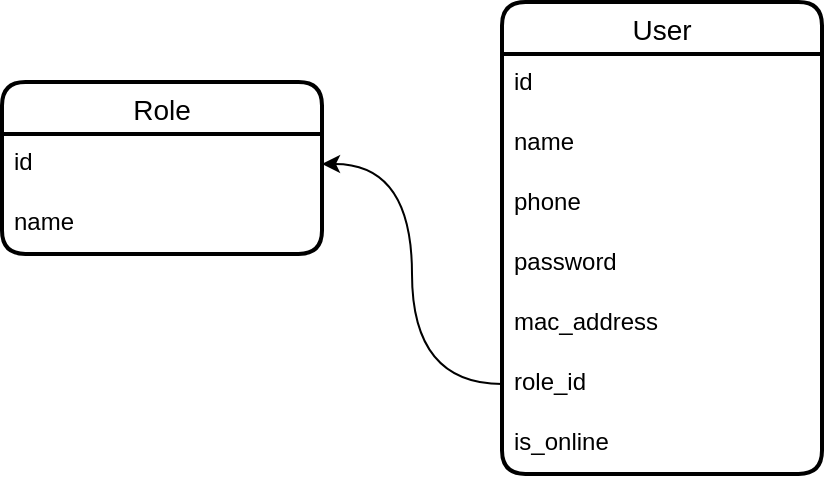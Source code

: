 <mxfile version="22.1.16" type="github">
  <diagram name="Страница — 1" id="ncdPTAA-ER2mKt9o7VG_">
    <mxGraphModel dx="819" dy="422" grid="1" gridSize="10" guides="1" tooltips="1" connect="1" arrows="1" fold="1" page="1" pageScale="1" pageWidth="827" pageHeight="1169" math="0" shadow="0">
      <root>
        <mxCell id="0" />
        <mxCell id="1" parent="0" />
        <mxCell id="r5eRREEKTFyJS95Dbje0-1" value="User" style="swimlane;fontStyle=0;childLayout=stackLayout;horizontal=1;startSize=26;horizontalStack=0;resizeParent=1;resizeParentMax=0;resizeLast=0;collapsible=1;marginBottom=0;align=center;fontSize=14;strokeWidth=2;rounded=1;shadow=0;glass=0;swimlaneLine=1;" vertex="1" parent="1">
          <mxGeometry x="280" y="770" width="160" height="236" as="geometry" />
        </mxCell>
        <mxCell id="r5eRREEKTFyJS95Dbje0-2" value="id" style="text;strokeColor=none;fillColor=none;spacingLeft=4;spacingRight=4;overflow=hidden;rotatable=0;points=[[0,0.5],[1,0.5]];portConstraint=eastwest;fontSize=12;whiteSpace=wrap;html=1;" vertex="1" parent="r5eRREEKTFyJS95Dbje0-1">
          <mxGeometry y="26" width="160" height="30" as="geometry" />
        </mxCell>
        <mxCell id="r5eRREEKTFyJS95Dbje0-3" value="name" style="text;strokeColor=none;fillColor=none;spacingLeft=4;spacingRight=4;overflow=hidden;rotatable=0;points=[[0,0.5],[1,0.5]];portConstraint=eastwest;fontSize=12;whiteSpace=wrap;html=1;" vertex="1" parent="r5eRREEKTFyJS95Dbje0-1">
          <mxGeometry y="56" width="160" height="30" as="geometry" />
        </mxCell>
        <mxCell id="r5eRREEKTFyJS95Dbje0-4" value="phone" style="text;strokeColor=none;fillColor=none;spacingLeft=4;spacingRight=4;overflow=hidden;rotatable=0;points=[[0,0.5],[1,0.5]];portConstraint=eastwest;fontSize=12;whiteSpace=wrap;html=1;" vertex="1" parent="r5eRREEKTFyJS95Dbje0-1">
          <mxGeometry y="86" width="160" height="30" as="geometry" />
        </mxCell>
        <mxCell id="r5eRREEKTFyJS95Dbje0-5" value="password" style="text;strokeColor=none;fillColor=none;spacingLeft=4;spacingRight=4;overflow=hidden;rotatable=0;points=[[0,0.5],[1,0.5]];portConstraint=eastwest;fontSize=12;whiteSpace=wrap;html=1;" vertex="1" parent="r5eRREEKTFyJS95Dbje0-1">
          <mxGeometry y="116" width="160" height="30" as="geometry" />
        </mxCell>
        <mxCell id="r5eRREEKTFyJS95Dbje0-6" value="mac_address" style="text;strokeColor=none;fillColor=none;spacingLeft=4;spacingRight=4;overflow=hidden;rotatable=0;points=[[0,0.5],[1,0.5]];portConstraint=eastwest;fontSize=12;whiteSpace=wrap;html=1;" vertex="1" parent="r5eRREEKTFyJS95Dbje0-1">
          <mxGeometry y="146" width="160" height="30" as="geometry" />
        </mxCell>
        <mxCell id="r5eRREEKTFyJS95Dbje0-7" value="role_id" style="text;strokeColor=none;fillColor=none;spacingLeft=4;spacingRight=4;overflow=hidden;rotatable=0;points=[[0,0.5],[1,0.5]];portConstraint=eastwest;fontSize=12;whiteSpace=wrap;html=1;" vertex="1" parent="r5eRREEKTFyJS95Dbje0-1">
          <mxGeometry y="176" width="160" height="30" as="geometry" />
        </mxCell>
        <mxCell id="r5eRREEKTFyJS95Dbje0-8" value="is_online" style="text;strokeColor=none;fillColor=none;spacingLeft=4;spacingRight=4;overflow=hidden;rotatable=0;points=[[0,0.5],[1,0.5]];portConstraint=eastwest;fontSize=12;whiteSpace=wrap;html=1;" vertex="1" parent="r5eRREEKTFyJS95Dbje0-1">
          <mxGeometry y="206" width="160" height="30" as="geometry" />
        </mxCell>
        <mxCell id="r5eRREEKTFyJS95Dbje0-9" value="Role" style="swimlane;fontStyle=0;childLayout=stackLayout;horizontal=1;startSize=26;horizontalStack=0;resizeParent=1;resizeParentMax=0;resizeLast=0;collapsible=1;marginBottom=0;align=center;fontSize=14;strokeWidth=2;rounded=1;shadow=0;glass=0;swimlaneLine=1;" vertex="1" parent="1">
          <mxGeometry x="30" y="810" width="160" height="86" as="geometry">
            <mxRectangle x="350" y="140" width="90" height="30" as="alternateBounds" />
          </mxGeometry>
        </mxCell>
        <mxCell id="r5eRREEKTFyJS95Dbje0-10" value="id" style="text;strokeColor=none;fillColor=none;spacingLeft=4;spacingRight=4;overflow=hidden;rotatable=0;points=[[0,0.5],[1,0.5]];portConstraint=eastwest;fontSize=12;whiteSpace=wrap;html=1;" vertex="1" parent="r5eRREEKTFyJS95Dbje0-9">
          <mxGeometry y="26" width="160" height="30" as="geometry" />
        </mxCell>
        <mxCell id="r5eRREEKTFyJS95Dbje0-11" value="name" style="text;strokeColor=none;fillColor=none;spacingLeft=4;spacingRight=4;overflow=hidden;rotatable=0;points=[[0,0.5],[1,0.5]];portConstraint=eastwest;fontSize=12;whiteSpace=wrap;html=1;" vertex="1" parent="r5eRREEKTFyJS95Dbje0-9">
          <mxGeometry y="56" width="160" height="30" as="geometry" />
        </mxCell>
        <mxCell id="r5eRREEKTFyJS95Dbje0-12" style="edgeStyle=orthogonalEdgeStyle;rounded=0;orthogonalLoop=1;jettySize=auto;html=1;entryX=1;entryY=0.5;entryDx=0;entryDy=0;curved=1;" edge="1" parent="1" source="r5eRREEKTFyJS95Dbje0-7" target="r5eRREEKTFyJS95Dbje0-10">
          <mxGeometry relative="1" as="geometry" />
        </mxCell>
      </root>
    </mxGraphModel>
  </diagram>
</mxfile>
